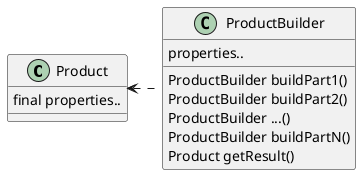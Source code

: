 @startuml
class Product {
    final properties..
}

class ProductBuilder {
    properties..
    ProductBuilder buildPart1()
    ProductBuilder buildPart2()
    ProductBuilder ...()
    ProductBuilder buildPartN()
    Product getResult()
}

ProductBuilder .left.> Product
@enduml